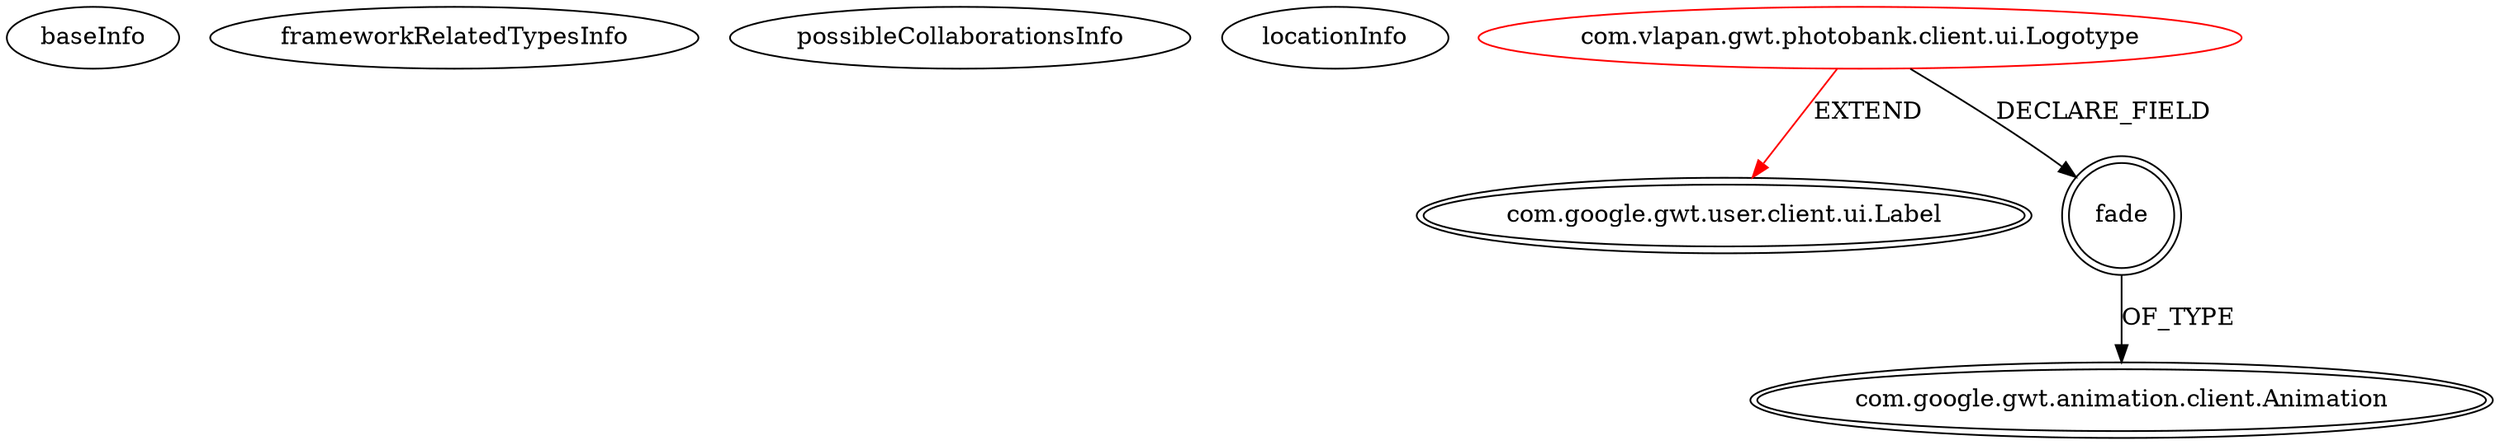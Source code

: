 digraph {
baseInfo[graphId=4609,category="extension_graph",isAnonymous=false,possibleRelation=false]
frameworkRelatedTypesInfo[0="com.google.gwt.user.client.ui.Label"]
possibleCollaborationsInfo[]
locationInfo[projectName="vlapan-PhotoBank",filePath="/vlapan-PhotoBank/PhotoBank-master/src/com/vlapan/gwt/photobank/client/ui/Logotype.java",contextSignature="Logotype",graphId="4609"]
0[label="com.vlapan.gwt.photobank.client.ui.Logotype",vertexType="ROOT_CLIENT_CLASS_DECLARATION",isFrameworkType=false,color=red]
1[label="com.google.gwt.user.client.ui.Label",vertexType="FRAMEWORK_CLASS_TYPE",isFrameworkType=true,peripheries=2]
2[label="fade",vertexType="FIELD_DECLARATION",isFrameworkType=true,peripheries=2,shape=circle]
3[label="com.google.gwt.animation.client.Animation",vertexType="FRAMEWORK_CLASS_TYPE",isFrameworkType=true,peripheries=2]
0->1[label="EXTEND",color=red]
0->2[label="DECLARE_FIELD"]
2->3[label="OF_TYPE"]
}
